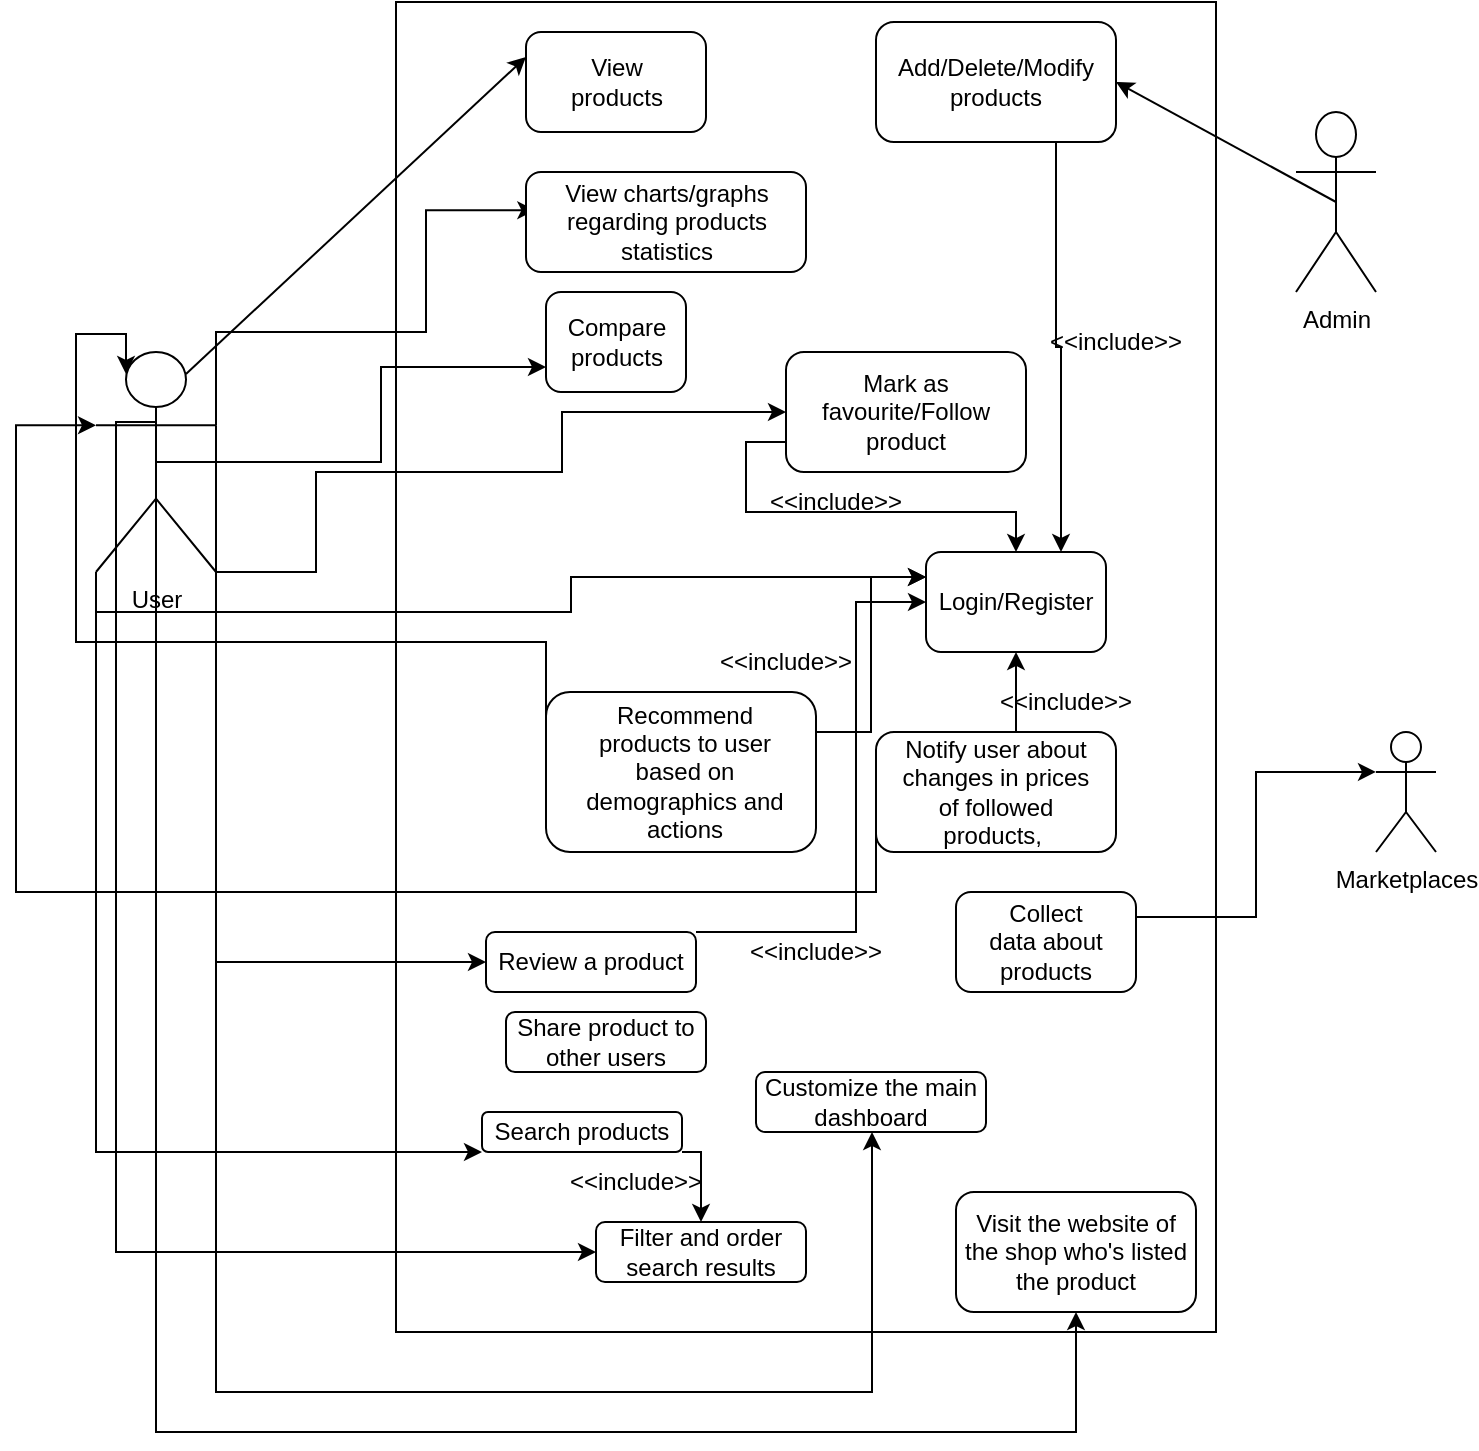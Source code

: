 <mxfile version="24.2.0" type="device">
  <diagram name="Page-1" id="Uy7xt3D8gQP0JmskJrjW">
    <mxGraphModel dx="1313" dy="713" grid="1" gridSize="10" guides="1" tooltips="1" connect="1" arrows="1" fold="1" page="1" pageScale="1" pageWidth="850" pageHeight="1100" math="0" shadow="0">
      <root>
        <mxCell id="0" />
        <mxCell id="1" parent="0" />
        <mxCell id="vcACFNlujw8Ewn0Qlh5Q-1" value="" style="rounded=0;whiteSpace=wrap;html=1;" parent="1" vertex="1">
          <mxGeometry x="230" y="15" width="410" height="665" as="geometry" />
        </mxCell>
        <mxCell id="vcACFNlujw8Ewn0Qlh5Q-27" style="edgeStyle=orthogonalEdgeStyle;rounded=0;orthogonalLoop=1;jettySize=auto;html=1;exitX=1;exitY=0.333;exitDx=0;exitDy=0;exitPerimeter=0;entryX=0;entryY=0.25;entryDx=0;entryDy=0;" parent="1" source="vcACFNlujw8Ewn0Qlh5Q-2" target="vcACFNlujw8Ewn0Qlh5Q-23" edge="1">
          <mxGeometry relative="1" as="geometry">
            <mxPoint x="360" y="267" as="targetPoint" />
            <Array as="points">
              <mxPoint x="190" y="180" />
              <mxPoint x="245" y="180" />
              <mxPoint x="245" y="116" />
            </Array>
          </mxGeometry>
        </mxCell>
        <mxCell id="vcACFNlujw8Ewn0Qlh5Q-42" style="edgeStyle=orthogonalEdgeStyle;rounded=0;orthogonalLoop=1;jettySize=auto;html=1;exitX=0.5;exitY=0.5;exitDx=0;exitDy=0;exitPerimeter=0;entryX=0;entryY=0.75;entryDx=0;entryDy=0;" parent="1" source="vcACFNlujw8Ewn0Qlh5Q-2" target="vcACFNlujw8Ewn0Qlh5Q-38" edge="1">
          <mxGeometry relative="1" as="geometry" />
        </mxCell>
        <mxCell id="vcACFNlujw8Ewn0Qlh5Q-49" style="edgeStyle=orthogonalEdgeStyle;rounded=0;orthogonalLoop=1;jettySize=auto;html=1;exitX=1;exitY=1;exitDx=0;exitDy=0;exitPerimeter=0;entryX=0;entryY=0.5;entryDx=0;entryDy=0;" parent="1" source="vcACFNlujw8Ewn0Qlh5Q-2" target="vcACFNlujw8Ewn0Qlh5Q-46" edge="1">
          <mxGeometry relative="1" as="geometry">
            <Array as="points">
              <mxPoint x="190" y="250" />
              <mxPoint x="313" y="250" />
              <mxPoint x="313" y="220" />
            </Array>
          </mxGeometry>
        </mxCell>
        <mxCell id="vcACFNlujw8Ewn0Qlh5Q-50" style="edgeStyle=orthogonalEdgeStyle;rounded=0;orthogonalLoop=1;jettySize=auto;html=1;exitX=0;exitY=0.5;exitDx=0;exitDy=0;entryX=0;entryY=0.333;entryDx=0;entryDy=0;entryPerimeter=0;" parent="1" source="vcACFNlujw8Ewn0Qlh5Q-43" target="vcACFNlujw8Ewn0Qlh5Q-2" edge="1">
          <mxGeometry relative="1" as="geometry">
            <mxPoint x="200" y="480" as="targetPoint" />
            <Array as="points">
              <mxPoint x="455" y="460" />
              <mxPoint x="40" y="460" />
              <mxPoint x="40" y="207" />
            </Array>
          </mxGeometry>
        </mxCell>
        <mxCell id="PtcjipvapH0LygTKRYyR-4" style="edgeStyle=orthogonalEdgeStyle;rounded=0;orthogonalLoop=1;jettySize=auto;html=1;exitX=0;exitY=1;exitDx=0;exitDy=0;exitPerimeter=0;entryX=0;entryY=0.25;entryDx=0;entryDy=0;" parent="1" source="vcACFNlujw8Ewn0Qlh5Q-2" target="vcACFNlujw8Ewn0Qlh5Q-55" edge="1">
          <mxGeometry relative="1" as="geometry" />
        </mxCell>
        <mxCell id="PtcjipvapH0LygTKRYyR-14" style="edgeStyle=orthogonalEdgeStyle;rounded=0;orthogonalLoop=1;jettySize=auto;html=1;exitX=1;exitY=1;exitDx=0;exitDy=0;exitPerimeter=0;entryX=0;entryY=0.5;entryDx=0;entryDy=0;" parent="1" source="vcACFNlujw8Ewn0Qlh5Q-2" target="PtcjipvapH0LygTKRYyR-11" edge="1">
          <mxGeometry relative="1" as="geometry" />
        </mxCell>
        <mxCell id="lFamUnm0mIOlGsOaa_iN-7" style="edgeStyle=orthogonalEdgeStyle;rounded=0;orthogonalLoop=1;jettySize=auto;html=1;exitX=0;exitY=1;exitDx=0;exitDy=0;exitPerimeter=0;entryX=0;entryY=1;entryDx=0;entryDy=0;" edge="1" parent="1" source="vcACFNlujw8Ewn0Qlh5Q-2" target="lFamUnm0mIOlGsOaa_iN-5">
          <mxGeometry relative="1" as="geometry">
            <Array as="points">
              <mxPoint x="130" y="590" />
              <mxPoint x="250" y="590" />
            </Array>
          </mxGeometry>
        </mxCell>
        <mxCell id="lFamUnm0mIOlGsOaa_iN-10" style="edgeStyle=orthogonalEdgeStyle;rounded=0;orthogonalLoop=1;jettySize=auto;html=1;exitX=0.5;exitY=0.5;exitDx=0;exitDy=0;exitPerimeter=0;entryX=0;entryY=0.5;entryDx=0;entryDy=0;" edge="1" parent="1" source="vcACFNlujw8Ewn0Qlh5Q-2" target="lFamUnm0mIOlGsOaa_iN-6">
          <mxGeometry relative="1" as="geometry">
            <Array as="points">
              <mxPoint x="90" y="225" />
              <mxPoint x="90" y="640" />
            </Array>
          </mxGeometry>
        </mxCell>
        <mxCell id="lFamUnm0mIOlGsOaa_iN-14" style="edgeStyle=orthogonalEdgeStyle;rounded=0;orthogonalLoop=1;jettySize=auto;html=1;exitX=0.5;exitY=0.5;exitDx=0;exitDy=0;exitPerimeter=0;" edge="1" parent="1" source="vcACFNlujw8Ewn0Qlh5Q-2" target="lFamUnm0mIOlGsOaa_iN-3">
          <mxGeometry relative="1" as="geometry">
            <Array as="points">
              <mxPoint x="110" y="730" />
              <mxPoint x="570" y="730" />
            </Array>
          </mxGeometry>
        </mxCell>
        <mxCell id="lFamUnm0mIOlGsOaa_iN-15" style="edgeStyle=orthogonalEdgeStyle;rounded=0;orthogonalLoop=1;jettySize=auto;html=1;exitX=1;exitY=0.333;exitDx=0;exitDy=0;exitPerimeter=0;" edge="1" parent="1" source="vcACFNlujw8Ewn0Qlh5Q-2" target="lFamUnm0mIOlGsOaa_iN-4">
          <mxGeometry relative="1" as="geometry">
            <Array as="points">
              <mxPoint x="140" y="710" />
              <mxPoint x="468" y="710" />
            </Array>
          </mxGeometry>
        </mxCell>
        <mxCell id="vcACFNlujw8Ewn0Qlh5Q-2" value="User" style="shape=umlActor;verticalLabelPosition=bottom;verticalAlign=top;html=1;outlineConnect=0;" parent="1" vertex="1">
          <mxGeometry x="80" y="190" width="60" height="110" as="geometry" />
        </mxCell>
        <mxCell id="vcACFNlujw8Ewn0Qlh5Q-6" value="Admin" style="shape=umlActor;verticalLabelPosition=bottom;verticalAlign=top;html=1;outlineConnect=0;" parent="1" vertex="1">
          <mxGeometry x="680" y="70" width="40" height="90" as="geometry" />
        </mxCell>
        <mxCell id="vcACFNlujw8Ewn0Qlh5Q-13" value="" style="endArrow=classic;html=1;rounded=0;exitX=0.5;exitY=0.5;exitDx=0;exitDy=0;exitPerimeter=0;entryX=1;entryY=0.5;entryDx=0;entryDy=0;" parent="1" source="vcACFNlujw8Ewn0Qlh5Q-6" target="vcACFNlujw8Ewn0Qlh5Q-7" edge="1">
          <mxGeometry width="50" height="50" relative="1" as="geometry">
            <mxPoint x="400" y="320" as="sourcePoint" />
            <mxPoint x="500" y="140" as="targetPoint" />
          </mxGeometry>
        </mxCell>
        <mxCell id="vcACFNlujw8Ewn0Qlh5Q-21" value="" style="endArrow=classic;html=1;rounded=0;entryX=0;entryY=0.25;entryDx=0;entryDy=0;exitX=0.75;exitY=0.1;exitDx=0;exitDy=0;exitPerimeter=0;" parent="1" source="vcACFNlujw8Ewn0Qlh5Q-2" target="vcACFNlujw8Ewn0Qlh5Q-16" edge="1">
          <mxGeometry width="50" height="50" relative="1" as="geometry">
            <mxPoint x="380" y="310" as="sourcePoint" />
            <mxPoint x="180" y="335" as="targetPoint" />
          </mxGeometry>
        </mxCell>
        <mxCell id="vcACFNlujw8Ewn0Qlh5Q-24" value="" style="group" parent="1" vertex="1" connectable="0">
          <mxGeometry x="295" y="100" width="140" height="50" as="geometry" />
        </mxCell>
        <mxCell id="vcACFNlujw8Ewn0Qlh5Q-22" value="" style="rounded=1;whiteSpace=wrap;html=1;" parent="vcACFNlujw8Ewn0Qlh5Q-24" vertex="1">
          <mxGeometry width="140" height="50" as="geometry" />
        </mxCell>
        <mxCell id="vcACFNlujw8Ewn0Qlh5Q-23" value="View charts/graphs regarding products statistics" style="text;html=1;align=center;verticalAlign=middle;whiteSpace=wrap;rounded=0;" parent="vcACFNlujw8Ewn0Qlh5Q-24" vertex="1">
          <mxGeometry x="4.667" y="13.13" width="130.667" height="23.75" as="geometry" />
        </mxCell>
        <mxCell id="vcACFNlujw8Ewn0Qlh5Q-9" value="" style="group" parent="1" vertex="1" connectable="0">
          <mxGeometry x="470" y="25" width="120" height="60" as="geometry" />
        </mxCell>
        <object label="" exemplu="asdasdsad" id="vcACFNlujw8Ewn0Qlh5Q-7">
          <mxCell style="rounded=1;whiteSpace=wrap;html=1;" parent="vcACFNlujw8Ewn0Qlh5Q-9" vertex="1">
            <mxGeometry width="120" height="60" as="geometry" />
          </mxCell>
        </object>
        <mxCell id="vcACFNlujw8Ewn0Qlh5Q-8" value="Add/Delete/Modify products" style="text;html=1;align=center;verticalAlign=middle;whiteSpace=wrap;rounded=0;" parent="vcACFNlujw8Ewn0Qlh5Q-9" vertex="1">
          <mxGeometry x="30" y="15" width="60" height="30" as="geometry" />
        </mxCell>
        <mxCell id="vcACFNlujw8Ewn0Qlh5Q-30" value="" style="group" parent="1" vertex="1" connectable="0">
          <mxGeometry x="295" y="30" width="90" height="50" as="geometry" />
        </mxCell>
        <mxCell id="vcACFNlujw8Ewn0Qlh5Q-16" value="" style="rounded=1;whiteSpace=wrap;html=1;" parent="vcACFNlujw8Ewn0Qlh5Q-30" vertex="1">
          <mxGeometry width="90" height="50" as="geometry" />
        </mxCell>
        <mxCell id="vcACFNlujw8Ewn0Qlh5Q-17" value="View products" style="text;html=1;align=center;verticalAlign=middle;whiteSpace=wrap;rounded=0;" parent="vcACFNlujw8Ewn0Qlh5Q-30" vertex="1">
          <mxGeometry x="22.5" y="12.5" width="45" height="25" as="geometry" />
        </mxCell>
        <mxCell id="vcACFNlujw8Ewn0Qlh5Q-31" value="Marketplaces" style="shape=umlActor;verticalLabelPosition=bottom;verticalAlign=top;html=1;outlineConnect=0;" parent="1" vertex="1">
          <mxGeometry x="720" y="380" width="30" height="60" as="geometry" />
        </mxCell>
        <mxCell id="vcACFNlujw8Ewn0Qlh5Q-34" value="" style="group" parent="1" vertex="1" connectable="0">
          <mxGeometry x="510" y="460" width="90" height="50" as="geometry" />
        </mxCell>
        <mxCell id="vcACFNlujw8Ewn0Qlh5Q-32" value="" style="rounded=1;whiteSpace=wrap;html=1;" parent="vcACFNlujw8Ewn0Qlh5Q-34" vertex="1">
          <mxGeometry width="90" height="50" as="geometry" />
        </mxCell>
        <mxCell id="vcACFNlujw8Ewn0Qlh5Q-33" value="Collect data about products" style="text;html=1;align=center;verticalAlign=middle;whiteSpace=wrap;rounded=0;" parent="vcACFNlujw8Ewn0Qlh5Q-34" vertex="1">
          <mxGeometry x="14" y="12.5" width="62" height="25" as="geometry" />
        </mxCell>
        <mxCell id="vcACFNlujw8Ewn0Qlh5Q-35" style="edgeStyle=orthogonalEdgeStyle;rounded=0;orthogonalLoop=1;jettySize=auto;html=1;exitX=1;exitY=0.25;exitDx=0;exitDy=0;entryX=0;entryY=0.333;entryDx=0;entryDy=0;entryPerimeter=0;" parent="1" source="vcACFNlujw8Ewn0Qlh5Q-32" target="vcACFNlujw8Ewn0Qlh5Q-31" edge="1">
          <mxGeometry relative="1" as="geometry" />
        </mxCell>
        <mxCell id="vcACFNlujw8Ewn0Qlh5Q-41" value="" style="group" parent="1" vertex="1" connectable="0">
          <mxGeometry x="305" y="160" width="70" height="50" as="geometry" />
        </mxCell>
        <mxCell id="vcACFNlujw8Ewn0Qlh5Q-38" value="" style="rounded=1;whiteSpace=wrap;html=1;" parent="vcACFNlujw8Ewn0Qlh5Q-41" vertex="1">
          <mxGeometry width="70" height="50" as="geometry" />
        </mxCell>
        <mxCell id="vcACFNlujw8Ewn0Qlh5Q-39" value="Compare products" style="text;html=1;align=center;verticalAlign=middle;whiteSpace=wrap;rounded=0;" parent="vcACFNlujw8Ewn0Qlh5Q-41" vertex="1">
          <mxGeometry x="11.667" y="12.5" width="46.667" height="25" as="geometry" />
        </mxCell>
        <mxCell id="vcACFNlujw8Ewn0Qlh5Q-45" value="" style="group" parent="1" vertex="1" connectable="0">
          <mxGeometry x="470" y="380" width="120" height="60" as="geometry" />
        </mxCell>
        <mxCell id="vcACFNlujw8Ewn0Qlh5Q-43" value="" style="rounded=1;whiteSpace=wrap;html=1;" parent="vcACFNlujw8Ewn0Qlh5Q-45" vertex="1">
          <mxGeometry width="120" height="60" as="geometry" />
        </mxCell>
        <mxCell id="vcACFNlujw8Ewn0Qlh5Q-44" value="Notify user about changes in prices of followed products,&amp;nbsp;" style="text;html=1;align=center;verticalAlign=middle;whiteSpace=wrap;rounded=0;" parent="vcACFNlujw8Ewn0Qlh5Q-45" vertex="1">
          <mxGeometry x="10" y="15" width="100" height="30" as="geometry" />
        </mxCell>
        <mxCell id="vcACFNlujw8Ewn0Qlh5Q-48" value="" style="group" parent="1" vertex="1" connectable="0">
          <mxGeometry x="425" y="190" width="120" height="60" as="geometry" />
        </mxCell>
        <mxCell id="vcACFNlujw8Ewn0Qlh5Q-46" value="" style="rounded=1;whiteSpace=wrap;html=1;" parent="vcACFNlujw8Ewn0Qlh5Q-48" vertex="1">
          <mxGeometry width="120" height="60" as="geometry" />
        </mxCell>
        <mxCell id="vcACFNlujw8Ewn0Qlh5Q-47" value="Mark as favourite/Follow product" style="text;html=1;align=center;verticalAlign=middle;whiteSpace=wrap;rounded=0;" parent="vcACFNlujw8Ewn0Qlh5Q-48" vertex="1">
          <mxGeometry x="30" y="15" width="60" height="30" as="geometry" />
        </mxCell>
        <mxCell id="vcACFNlujw8Ewn0Qlh5Q-57" value="" style="group" parent="1" vertex="1" connectable="0">
          <mxGeometry x="495" y="290" width="105" height="90" as="geometry" />
        </mxCell>
        <mxCell id="vcACFNlujw8Ewn0Qlh5Q-55" value="" style="rounded=1;whiteSpace=wrap;html=1;" parent="vcACFNlujw8Ewn0Qlh5Q-57" vertex="1">
          <mxGeometry width="90" height="50" as="geometry" />
        </mxCell>
        <mxCell id="vcACFNlujw8Ewn0Qlh5Q-56" value="Login/Register" style="text;html=1;align=center;verticalAlign=middle;whiteSpace=wrap;rounded=0;" parent="vcACFNlujw8Ewn0Qlh5Q-57" vertex="1">
          <mxGeometry x="25" y="10" width="40" height="30" as="geometry" />
        </mxCell>
        <mxCell id="vcACFNlujw8Ewn0Qlh5Q-62" style="edgeStyle=orthogonalEdgeStyle;rounded=0;orthogonalLoop=1;jettySize=auto;html=1;exitX=0.75;exitY=0;exitDx=0;exitDy=0;" parent="1" source="vcACFNlujw8Ewn0Qlh5Q-43" target="vcACFNlujw8Ewn0Qlh5Q-55" edge="1">
          <mxGeometry relative="1" as="geometry">
            <Array as="points">
              <mxPoint x="540" y="380" />
            </Array>
          </mxGeometry>
        </mxCell>
        <mxCell id="vcACFNlujw8Ewn0Qlh5Q-74" value="" style="group" parent="1" vertex="1" connectable="0">
          <mxGeometry x="320" y="300" width="60" height="30" as="geometry" />
        </mxCell>
        <mxCell id="vcACFNlujw8Ewn0Qlh5Q-68" style="edgeStyle=orthogonalEdgeStyle;rounded=0;orthogonalLoop=1;jettySize=auto;html=1;exitX=0;exitY=0.75;exitDx=0;exitDy=0;" parent="vcACFNlujw8Ewn0Qlh5Q-74" source="vcACFNlujw8Ewn0Qlh5Q-46" target="vcACFNlujw8Ewn0Qlh5Q-55" edge="1">
          <mxGeometry relative="1" as="geometry" />
        </mxCell>
        <mxCell id="vcACFNlujw8Ewn0Qlh5Q-79" value="" style="group" parent="1" vertex="1" connectable="0">
          <mxGeometry x="305" y="360" width="135" height="80" as="geometry" />
        </mxCell>
        <mxCell id="vcACFNlujw8Ewn0Qlh5Q-77" value="" style="rounded=1;whiteSpace=wrap;html=1;" parent="vcACFNlujw8Ewn0Qlh5Q-79" vertex="1">
          <mxGeometry width="135" height="80" as="geometry" />
        </mxCell>
        <mxCell id="vcACFNlujw8Ewn0Qlh5Q-78" value="Recommend products to user based on demographics and actions" style="text;html=1;align=center;verticalAlign=middle;whiteSpace=wrap;rounded=0;" parent="vcACFNlujw8Ewn0Qlh5Q-79" vertex="1">
          <mxGeometry x="19" y="23.33" width="101.25" height="33.333" as="geometry" />
        </mxCell>
        <mxCell id="vcACFNlujw8Ewn0Qlh5Q-80" style="edgeStyle=orthogonalEdgeStyle;rounded=0;orthogonalLoop=1;jettySize=auto;html=1;exitX=0;exitY=0.5;exitDx=0;exitDy=0;entryX=0.25;entryY=0.1;entryDx=0;entryDy=0;entryPerimeter=0;" parent="1" source="vcACFNlujw8Ewn0Qlh5Q-77" target="vcACFNlujw8Ewn0Qlh5Q-2" edge="1">
          <mxGeometry relative="1" as="geometry">
            <Array as="points">
              <mxPoint x="70" y="335" />
              <mxPoint x="70" y="181" />
            </Array>
          </mxGeometry>
        </mxCell>
        <mxCell id="vcACFNlujw8Ewn0Qlh5Q-81" style="edgeStyle=orthogonalEdgeStyle;rounded=0;orthogonalLoop=1;jettySize=auto;html=1;exitX=1;exitY=0.25;exitDx=0;exitDy=0;entryX=0;entryY=0.25;entryDx=0;entryDy=0;" parent="1" source="vcACFNlujw8Ewn0Qlh5Q-77" target="vcACFNlujw8Ewn0Qlh5Q-55" edge="1">
          <mxGeometry relative="1" as="geometry" />
        </mxCell>
        <mxCell id="PtcjipvapH0LygTKRYyR-5" style="edgeStyle=orthogonalEdgeStyle;rounded=0;orthogonalLoop=1;jettySize=auto;html=1;exitX=0.75;exitY=1;exitDx=0;exitDy=0;entryX=0.75;entryY=0;entryDx=0;entryDy=0;" parent="1" source="vcACFNlujw8Ewn0Qlh5Q-7" target="vcACFNlujw8Ewn0Qlh5Q-55" edge="1">
          <mxGeometry relative="1" as="geometry" />
        </mxCell>
        <mxCell id="PtcjipvapH0LygTKRYyR-6" value="&amp;lt;&amp;lt;include&amp;gt;&amp;gt;" style="text;html=1;align=center;verticalAlign=middle;whiteSpace=wrap;rounded=0;" parent="1" vertex="1">
          <mxGeometry x="535" y="350" width="60" height="30" as="geometry" />
        </mxCell>
        <mxCell id="PtcjipvapH0LygTKRYyR-7" value="&amp;lt;&amp;lt;include&amp;gt;&amp;gt;" style="text;html=1;align=center;verticalAlign=middle;whiteSpace=wrap;rounded=0;" parent="1" vertex="1">
          <mxGeometry x="560" y="170" width="60" height="30" as="geometry" />
        </mxCell>
        <mxCell id="PtcjipvapH0LygTKRYyR-9" value="&amp;lt;&amp;lt;include&amp;gt;&amp;gt;" style="text;html=1;align=center;verticalAlign=middle;whiteSpace=wrap;rounded=0;" parent="1" vertex="1">
          <mxGeometry x="395" y="330" width="60" height="30" as="geometry" />
        </mxCell>
        <mxCell id="PtcjipvapH0LygTKRYyR-10" value="&amp;lt;&amp;lt;include&amp;gt;&amp;gt;" style="text;html=1;align=center;verticalAlign=middle;whiteSpace=wrap;rounded=0;" parent="1" vertex="1">
          <mxGeometry x="420" y="250" width="60" height="30" as="geometry" />
        </mxCell>
        <mxCell id="PtcjipvapH0LygTKRYyR-12" style="edgeStyle=orthogonalEdgeStyle;rounded=0;orthogonalLoop=1;jettySize=auto;html=1;exitX=1;exitY=0;exitDx=0;exitDy=0;entryX=0;entryY=0.5;entryDx=0;entryDy=0;" parent="1" source="PtcjipvapH0LygTKRYyR-11" target="vcACFNlujw8Ewn0Qlh5Q-55" edge="1">
          <mxGeometry relative="1" as="geometry">
            <Array as="points">
              <mxPoint x="460" y="480" />
              <mxPoint x="460" y="315" />
            </Array>
          </mxGeometry>
        </mxCell>
        <mxCell id="PtcjipvapH0LygTKRYyR-11" value="Review a product" style="rounded=1;whiteSpace=wrap;html=1;" parent="1" vertex="1">
          <mxGeometry x="275" y="480" width="105" height="30" as="geometry" />
        </mxCell>
        <mxCell id="PtcjipvapH0LygTKRYyR-13" value="&amp;lt;&amp;lt;include&amp;gt;&amp;gt;" style="text;html=1;align=center;verticalAlign=middle;whiteSpace=wrap;rounded=0;" parent="1" vertex="1">
          <mxGeometry x="410" y="475" width="60" height="30" as="geometry" />
        </mxCell>
        <mxCell id="lFamUnm0mIOlGsOaa_iN-1" style="edgeStyle=orthogonalEdgeStyle;rounded=0;orthogonalLoop=1;jettySize=auto;html=1;exitX=0.5;exitY=1;exitDx=0;exitDy=0;" edge="1" parent="1" source="vcACFNlujw8Ewn0Qlh5Q-1" target="vcACFNlujw8Ewn0Qlh5Q-1">
          <mxGeometry relative="1" as="geometry" />
        </mxCell>
        <mxCell id="lFamUnm0mIOlGsOaa_iN-2" value="Share product to other users" style="rounded=1;whiteSpace=wrap;html=1;" vertex="1" parent="1">
          <mxGeometry x="285" y="520" width="100" height="30" as="geometry" />
        </mxCell>
        <mxCell id="lFamUnm0mIOlGsOaa_iN-3" value="Visit the website of the shop who&#39;s listed the product" style="rounded=1;whiteSpace=wrap;html=1;" vertex="1" parent="1">
          <mxGeometry x="510" y="610" width="120" height="60" as="geometry" />
        </mxCell>
        <mxCell id="lFamUnm0mIOlGsOaa_iN-4" value="Customize the main dashboard" style="rounded=1;whiteSpace=wrap;html=1;" vertex="1" parent="1">
          <mxGeometry x="410" y="550" width="115" height="30" as="geometry" />
        </mxCell>
        <mxCell id="lFamUnm0mIOlGsOaa_iN-12" style="edgeStyle=orthogonalEdgeStyle;rounded=0;orthogonalLoop=1;jettySize=auto;html=1;exitX=1;exitY=1;exitDx=0;exitDy=0;entryX=0.5;entryY=0;entryDx=0;entryDy=0;" edge="1" parent="1" source="lFamUnm0mIOlGsOaa_iN-5" target="lFamUnm0mIOlGsOaa_iN-6">
          <mxGeometry relative="1" as="geometry" />
        </mxCell>
        <mxCell id="lFamUnm0mIOlGsOaa_iN-5" value="Search products" style="rounded=1;whiteSpace=wrap;html=1;" vertex="1" parent="1">
          <mxGeometry x="273" y="570" width="100" height="20" as="geometry" />
        </mxCell>
        <mxCell id="lFamUnm0mIOlGsOaa_iN-6" value="Filter and order search results" style="rounded=1;whiteSpace=wrap;html=1;" vertex="1" parent="1">
          <mxGeometry x="330" y="625" width="105" height="30" as="geometry" />
        </mxCell>
        <mxCell id="lFamUnm0mIOlGsOaa_iN-13" value="&amp;lt;&amp;lt;include&amp;gt;&amp;gt;" style="text;html=1;align=center;verticalAlign=middle;whiteSpace=wrap;rounded=0;" vertex="1" parent="1">
          <mxGeometry x="320" y="590" width="60" height="30" as="geometry" />
        </mxCell>
      </root>
    </mxGraphModel>
  </diagram>
</mxfile>
